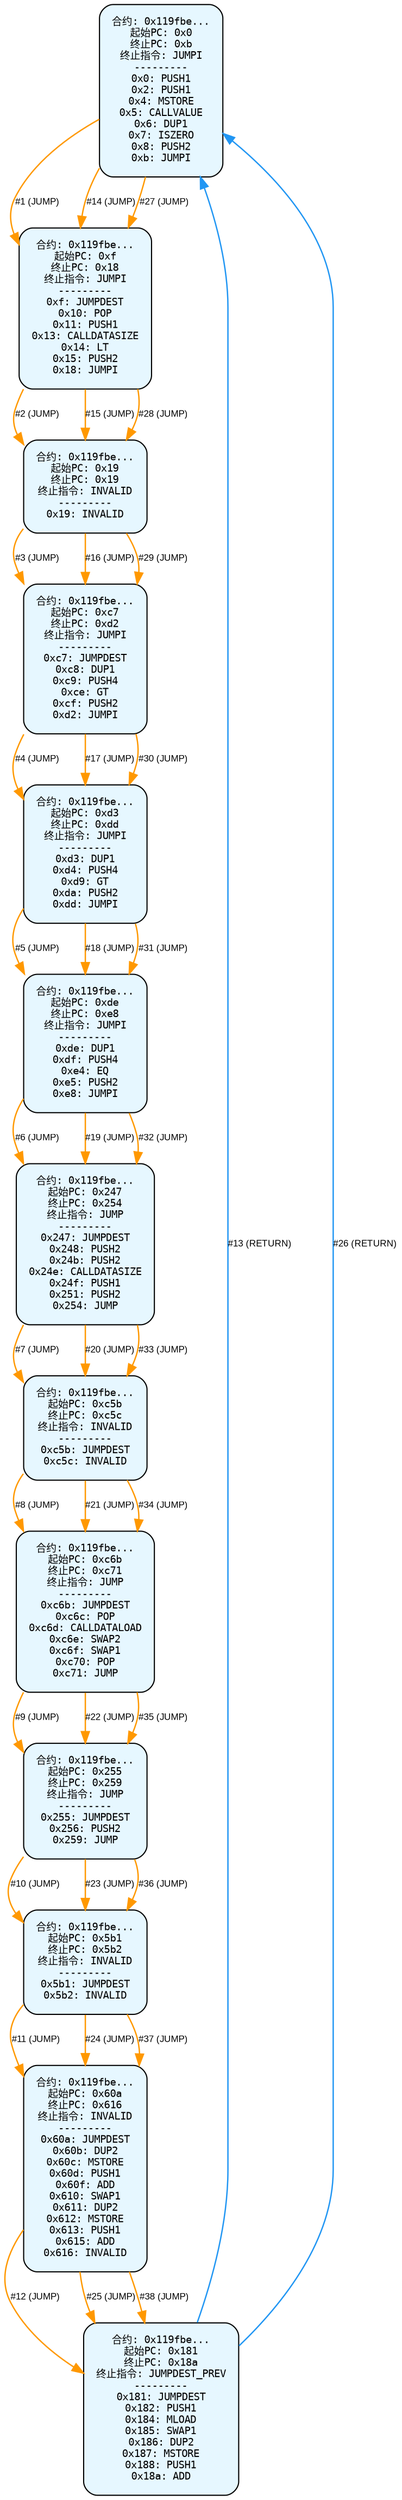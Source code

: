 digraph Contract_CFG {
    rankdir=TB;
    node [shape=box, style="filled, rounded", fontname="Monospace", fontsize=9, margin=0.15];
    edge [fontname="Arial", fontsize=8, penwidth=1.2];

    "block_0" [label="合约: 0x119fbe...
起始PC: 0x0
终止PC: 0xb
终止指令: JUMPI
---------
0x0: PUSH1
0x2: PUSH1
0x4: MSTORE
0x5: CALLVALUE
0x6: DUP1
0x7: ISZERO
0x8: PUSH2
0xb: JUMPI", fillcolor="#e6f7ff"];
    "block_f" [label="合约: 0x119fbe...
起始PC: 0xf
终止PC: 0x18
终止指令: JUMPI
---------
0xf: JUMPDEST
0x10: POP
0x11: PUSH1
0x13: CALLDATASIZE
0x14: LT
0x15: PUSH2
0x18: JUMPI", fillcolor="#e6f7ff"];
    "block_19" [label="合约: 0x119fbe...
起始PC: 0x19
终止PC: 0x19
终止指令: INVALID
---------
0x19: INVALID", fillcolor="#e6f7ff"];
    "block_c7" [label="合约: 0x119fbe...
起始PC: 0xc7
终止PC: 0xd2
终止指令: JUMPI
---------
0xc7: JUMPDEST
0xc8: DUP1
0xc9: PUSH4
0xce: GT
0xcf: PUSH2
0xd2: JUMPI", fillcolor="#e6f7ff"];
    "block_d3" [label="合约: 0x119fbe...
起始PC: 0xd3
终止PC: 0xdd
终止指令: JUMPI
---------
0xd3: DUP1
0xd4: PUSH4
0xd9: GT
0xda: PUSH2
0xdd: JUMPI", fillcolor="#e6f7ff"];
    "block_de" [label="合约: 0x119fbe...
起始PC: 0xde
终止PC: 0xe8
终止指令: JUMPI
---------
0xde: DUP1
0xdf: PUSH4
0xe4: EQ
0xe5: PUSH2
0xe8: JUMPI", fillcolor="#e6f7ff"];
    "block_247" [label="合约: 0x119fbe...
起始PC: 0x247
终止PC: 0x254
终止指令: JUMP
---------
0x247: JUMPDEST
0x248: PUSH2
0x24b: PUSH2
0x24e: CALLDATASIZE
0x24f: PUSH1
0x251: PUSH2
0x254: JUMP", fillcolor="#e6f7ff"];
    "block_c5b" [label="合约: 0x119fbe...
起始PC: 0xc5b
终止PC: 0xc5c
终止指令: INVALID
---------
0xc5b: JUMPDEST
0xc5c: INVALID", fillcolor="#e6f7ff"];
    "block_c6b" [label="合约: 0x119fbe...
起始PC: 0xc6b
终止PC: 0xc71
终止指令: JUMP
---------
0xc6b: JUMPDEST
0xc6c: POP
0xc6d: CALLDATALOAD
0xc6e: SWAP2
0xc6f: SWAP1
0xc70: POP
0xc71: JUMP", fillcolor="#e6f7ff"];
    "block_255" [label="合约: 0x119fbe...
起始PC: 0x255
终止PC: 0x259
终止指令: JUMP
---------
0x255: JUMPDEST
0x256: PUSH2
0x259: JUMP", fillcolor="#e6f7ff"];
    "block_5b1" [label="合约: 0x119fbe...
起始PC: 0x5b1
终止PC: 0x5b2
终止指令: INVALID
---------
0x5b1: JUMPDEST
0x5b2: INVALID", fillcolor="#e6f7ff"];
    "block_60a" [label="合约: 0x119fbe...
起始PC: 0x60a
终止PC: 0x616
终止指令: INVALID
---------
0x60a: JUMPDEST
0x60b: DUP2
0x60c: MSTORE
0x60d: PUSH1
0x60f: ADD
0x610: SWAP1
0x611: DUP2
0x612: MSTORE
0x613: PUSH1
0x615: ADD
0x616: INVALID", fillcolor="#e6f7ff"];
    "block_181" [label="合约: 0x119fbe...
起始PC: 0x181
终止PC: 0x18a
终止指令: JUMPDEST_PREV
---------
0x181: JUMPDEST
0x182: PUSH1
0x184: MLOAD
0x185: SWAP1
0x186: DUP2
0x187: MSTORE
0x188: PUSH1
0x18a: ADD", fillcolor="#e6f7ff"];

    "block_0" -> "block_f" [label="#1 (JUMP)", color="#ff9800"];
    "block_f" -> "block_19" [label="#2 (JUMP)", color="#ff9800"];
    "block_19" -> "block_c7" [label="#3 (JUMP)", color="#ff9800"];
    "block_c7" -> "block_d3" [label="#4 (JUMP)", color="#ff9800"];
    "block_d3" -> "block_de" [label="#5 (JUMP)", color="#ff9800"];
    "block_de" -> "block_247" [label="#6 (JUMP)", color="#ff9800"];
    "block_247" -> "block_c5b" [label="#7 (JUMP)", color="#ff9800"];
    "block_c5b" -> "block_c6b" [label="#8 (JUMP)", color="#ff9800"];
    "block_c6b" -> "block_255" [label="#9 (JUMP)", color="#ff9800"];
    "block_255" -> "block_5b1" [label="#10 (JUMP)", color="#ff9800"];
    "block_5b1" -> "block_60a" [label="#11 (JUMP)", color="#ff9800"];
    "block_60a" -> "block_181" [label="#12 (JUMP)", color="#ff9800"];
    "block_181" -> "block_0" [label="#13 (RETURN)", color="#2196f3"];
    "block_0" -> "block_f" [label="#14 (JUMP)", color="#ff9800"];
    "block_f" -> "block_19" [label="#15 (JUMP)", color="#ff9800"];
    "block_19" -> "block_c7" [label="#16 (JUMP)", color="#ff9800"];
    "block_c7" -> "block_d3" [label="#17 (JUMP)", color="#ff9800"];
    "block_d3" -> "block_de" [label="#18 (JUMP)", color="#ff9800"];
    "block_de" -> "block_247" [label="#19 (JUMP)", color="#ff9800"];
    "block_247" -> "block_c5b" [label="#20 (JUMP)", color="#ff9800"];
    "block_c5b" -> "block_c6b" [label="#21 (JUMP)", color="#ff9800"];
    "block_c6b" -> "block_255" [label="#22 (JUMP)", color="#ff9800"];
    "block_255" -> "block_5b1" [label="#23 (JUMP)", color="#ff9800"];
    "block_5b1" -> "block_60a" [label="#24 (JUMP)", color="#ff9800"];
    "block_60a" -> "block_181" [label="#25 (JUMP)", color="#ff9800"];
    "block_181" -> "block_0" [label="#26 (RETURN)", color="#2196f3"];
    "block_0" -> "block_f" [label="#27 (JUMP)", color="#ff9800"];
    "block_f" -> "block_19" [label="#28 (JUMP)", color="#ff9800"];
    "block_19" -> "block_c7" [label="#29 (JUMP)", color="#ff9800"];
    "block_c7" -> "block_d3" [label="#30 (JUMP)", color="#ff9800"];
    "block_d3" -> "block_de" [label="#31 (JUMP)", color="#ff9800"];
    "block_de" -> "block_247" [label="#32 (JUMP)", color="#ff9800"];
    "block_247" -> "block_c5b" [label="#33 (JUMP)", color="#ff9800"];
    "block_c5b" -> "block_c6b" [label="#34 (JUMP)", color="#ff9800"];
    "block_c6b" -> "block_255" [label="#35 (JUMP)", color="#ff9800"];
    "block_255" -> "block_5b1" [label="#36 (JUMP)", color="#ff9800"];
    "block_5b1" -> "block_60a" [label="#37 (JUMP)", color="#ff9800"];
    "block_60a" -> "block_181" [label="#38 (JUMP)", color="#ff9800"];
}
